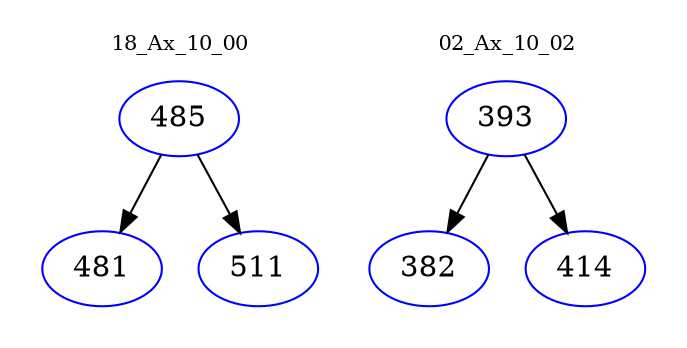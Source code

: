 digraph{
subgraph cluster_0 {
color = white
label = "18_Ax_10_00";
fontsize=10;
T0_485 [label="485", color="blue"]
T0_485 -> T0_481 [color="black"]
T0_481 [label="481", color="blue"]
T0_485 -> T0_511 [color="black"]
T0_511 [label="511", color="blue"]
}
subgraph cluster_1 {
color = white
label = "02_Ax_10_02";
fontsize=10;
T1_393 [label="393", color="blue"]
T1_393 -> T1_382 [color="black"]
T1_382 [label="382", color="blue"]
T1_393 -> T1_414 [color="black"]
T1_414 [label="414", color="blue"]
}
}
